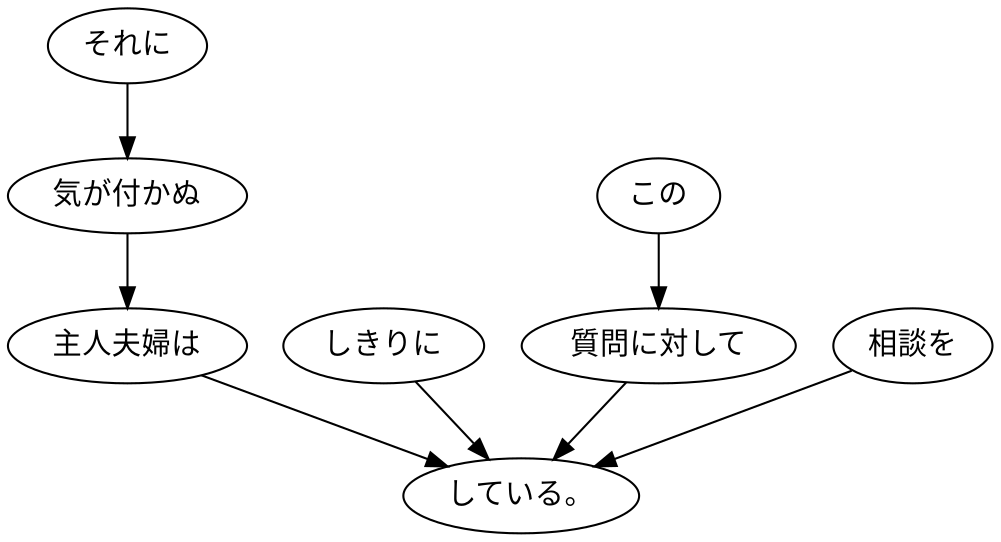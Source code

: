 digraph graph2867 {
	node0 [label="それに"];
	node1 [label="気が付かぬ"];
	node2 [label="主人夫婦は"];
	node3 [label="しきりに"];
	node4 [label="この"];
	node5 [label="質問に対して"];
	node6 [label="相談を"];
	node7 [label="している。"];
	node0 -> node1;
	node1 -> node2;
	node2 -> node7;
	node3 -> node7;
	node4 -> node5;
	node5 -> node7;
	node6 -> node7;
}
